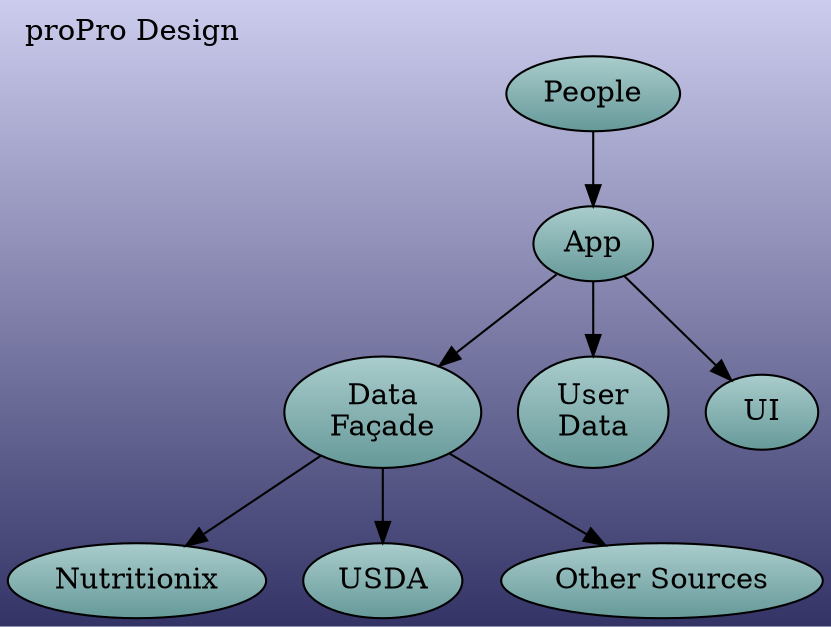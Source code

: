 digraph "proPRO Design" {

bgcolor="#333366:#CCCCEE";
gradientangle=90;

node [
    style=filled,
    fillcolor="#669999:#AACCCC",
    gradientangle=90
];

facade [label="Data\nFaçade"];

//proPRO [label=<<B>proPRO</B><BR/>Library>];

DB [label="User\nData"];

People -> App;

App -> UI;
App -> DB;
App -> facade;

facade -> Nutritionix;
facade -> USDA;
facade -> "Other Sources";


labelloc=t;
labeljust=l;
label="proPro Design";
}
